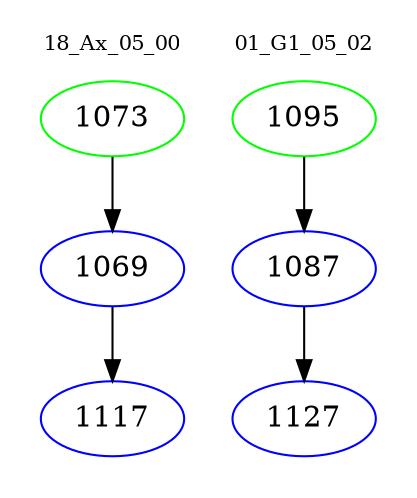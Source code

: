 digraph{
subgraph cluster_0 {
color = white
label = "18_Ax_05_00";
fontsize=10;
T0_1073 [label="1073", color="green"]
T0_1073 -> T0_1069 [color="black"]
T0_1069 [label="1069", color="blue"]
T0_1069 -> T0_1117 [color="black"]
T0_1117 [label="1117", color="blue"]
}
subgraph cluster_1 {
color = white
label = "01_G1_05_02";
fontsize=10;
T1_1095 [label="1095", color="green"]
T1_1095 -> T1_1087 [color="black"]
T1_1087 [label="1087", color="blue"]
T1_1087 -> T1_1127 [color="black"]
T1_1127 [label="1127", color="blue"]
}
}
